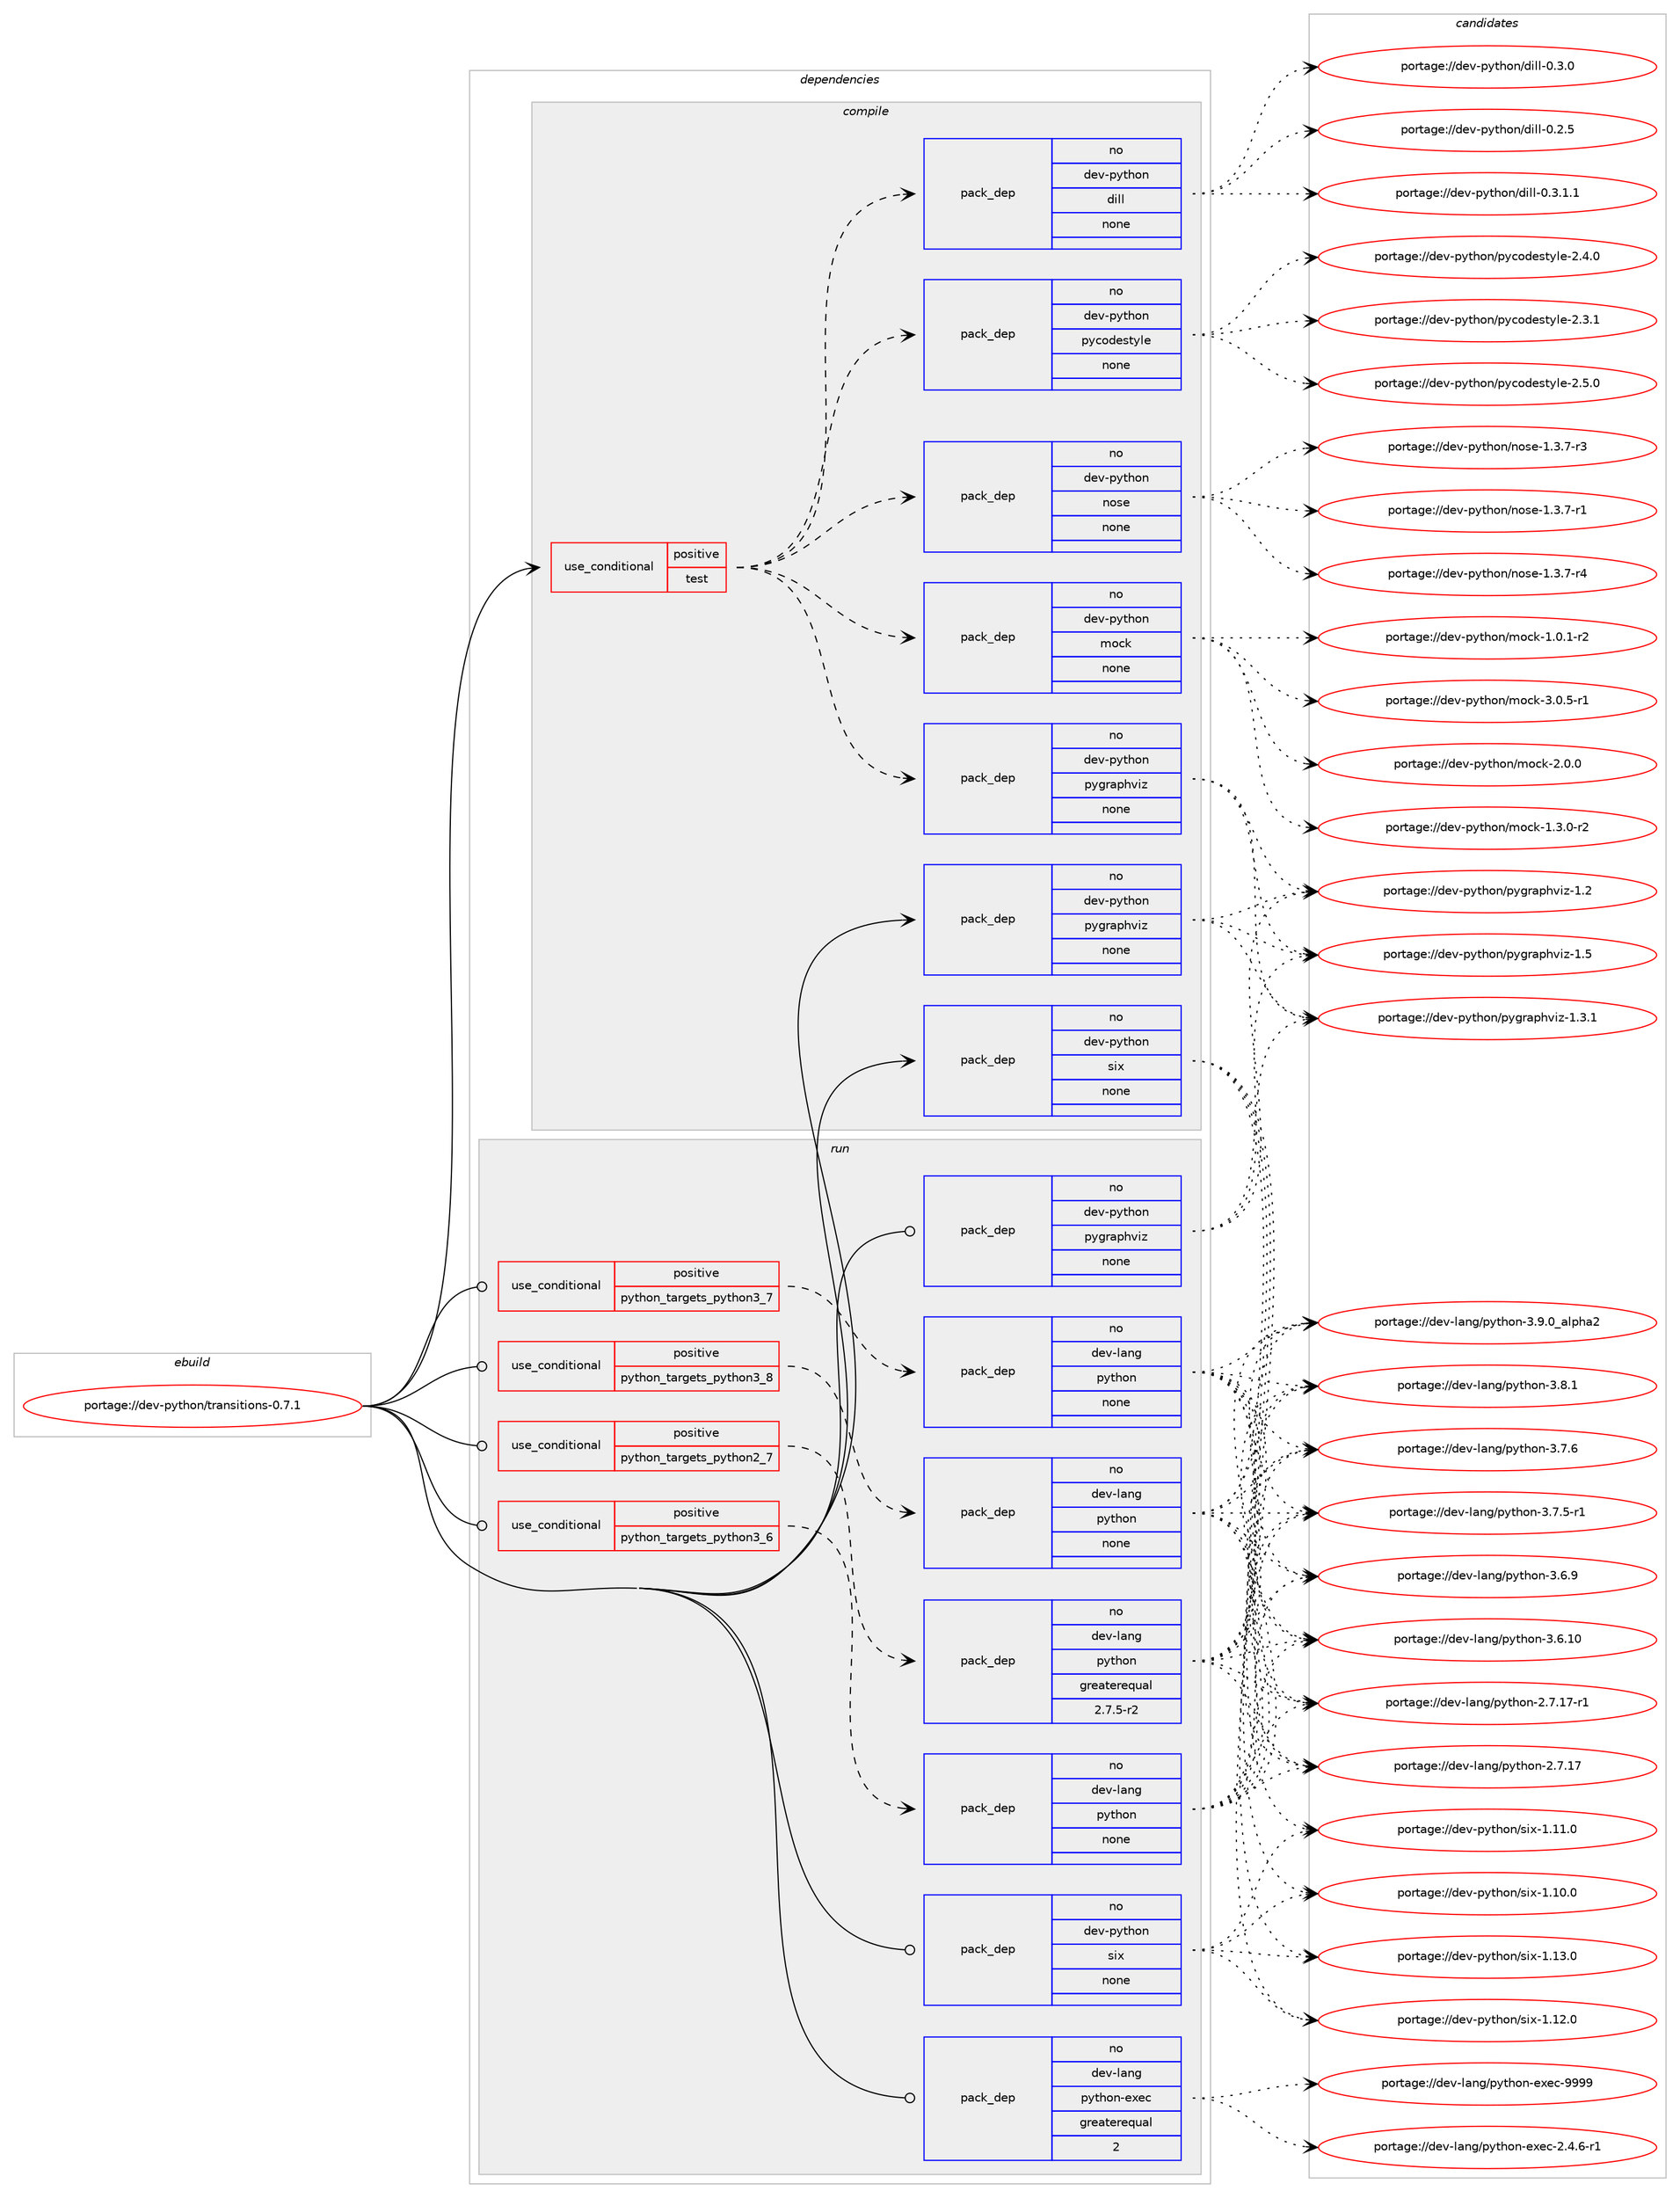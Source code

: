 digraph prolog {

# *************
# Graph options
# *************

newrank=true;
concentrate=true;
compound=true;
graph [rankdir=LR,fontname=Helvetica,fontsize=10,ranksep=1.5];#, ranksep=2.5, nodesep=0.2];
edge  [arrowhead=vee];
node  [fontname=Helvetica,fontsize=10];

# **********
# The ebuild
# **********

subgraph cluster_leftcol {
color=gray;
label=<<i>ebuild</i>>;
id [label="portage://dev-python/transitions-0.7.1", color=red, width=4, href="../dev-python/transitions-0.7.1.svg"];
}

# ****************
# The dependencies
# ****************

subgraph cluster_midcol {
color=gray;
label=<<i>dependencies</i>>;
subgraph cluster_compile {
fillcolor="#eeeeee";
style=filled;
label=<<i>compile</i>>;
subgraph cond104569 {
dependency421293 [label=<<TABLE BORDER="0" CELLBORDER="1" CELLSPACING="0" CELLPADDING="4"><TR><TD ROWSPAN="3" CELLPADDING="10">use_conditional</TD></TR><TR><TD>positive</TD></TR><TR><TD>test</TD></TR></TABLE>>, shape=none, color=red];
subgraph pack311827 {
dependency421294 [label=<<TABLE BORDER="0" CELLBORDER="1" CELLSPACING="0" CELLPADDING="4" WIDTH="220"><TR><TD ROWSPAN="6" CELLPADDING="30">pack_dep</TD></TR><TR><TD WIDTH="110">no</TD></TR><TR><TD>dev-python</TD></TR><TR><TD>dill</TD></TR><TR><TD>none</TD></TR><TR><TD></TD></TR></TABLE>>, shape=none, color=blue];
}
dependency421293:e -> dependency421294:w [weight=20,style="dashed",arrowhead="vee"];
subgraph pack311828 {
dependency421295 [label=<<TABLE BORDER="0" CELLBORDER="1" CELLSPACING="0" CELLPADDING="4" WIDTH="220"><TR><TD ROWSPAN="6" CELLPADDING="30">pack_dep</TD></TR><TR><TD WIDTH="110">no</TD></TR><TR><TD>dev-python</TD></TR><TR><TD>mock</TD></TR><TR><TD>none</TD></TR><TR><TD></TD></TR></TABLE>>, shape=none, color=blue];
}
dependency421293:e -> dependency421295:w [weight=20,style="dashed",arrowhead="vee"];
subgraph pack311829 {
dependency421296 [label=<<TABLE BORDER="0" CELLBORDER="1" CELLSPACING="0" CELLPADDING="4" WIDTH="220"><TR><TD ROWSPAN="6" CELLPADDING="30">pack_dep</TD></TR><TR><TD WIDTH="110">no</TD></TR><TR><TD>dev-python</TD></TR><TR><TD>nose</TD></TR><TR><TD>none</TD></TR><TR><TD></TD></TR></TABLE>>, shape=none, color=blue];
}
dependency421293:e -> dependency421296:w [weight=20,style="dashed",arrowhead="vee"];
subgraph pack311830 {
dependency421297 [label=<<TABLE BORDER="0" CELLBORDER="1" CELLSPACING="0" CELLPADDING="4" WIDTH="220"><TR><TD ROWSPAN="6" CELLPADDING="30">pack_dep</TD></TR><TR><TD WIDTH="110">no</TD></TR><TR><TD>dev-python</TD></TR><TR><TD>pycodestyle</TD></TR><TR><TD>none</TD></TR><TR><TD></TD></TR></TABLE>>, shape=none, color=blue];
}
dependency421293:e -> dependency421297:w [weight=20,style="dashed",arrowhead="vee"];
subgraph pack311831 {
dependency421298 [label=<<TABLE BORDER="0" CELLBORDER="1" CELLSPACING="0" CELLPADDING="4" WIDTH="220"><TR><TD ROWSPAN="6" CELLPADDING="30">pack_dep</TD></TR><TR><TD WIDTH="110">no</TD></TR><TR><TD>dev-python</TD></TR><TR><TD>pygraphviz</TD></TR><TR><TD>none</TD></TR><TR><TD></TD></TR></TABLE>>, shape=none, color=blue];
}
dependency421293:e -> dependency421298:w [weight=20,style="dashed",arrowhead="vee"];
}
id:e -> dependency421293:w [weight=20,style="solid",arrowhead="vee"];
subgraph pack311832 {
dependency421299 [label=<<TABLE BORDER="0" CELLBORDER="1" CELLSPACING="0" CELLPADDING="4" WIDTH="220"><TR><TD ROWSPAN="6" CELLPADDING="30">pack_dep</TD></TR><TR><TD WIDTH="110">no</TD></TR><TR><TD>dev-python</TD></TR><TR><TD>pygraphviz</TD></TR><TR><TD>none</TD></TR><TR><TD></TD></TR></TABLE>>, shape=none, color=blue];
}
id:e -> dependency421299:w [weight=20,style="solid",arrowhead="vee"];
subgraph pack311833 {
dependency421300 [label=<<TABLE BORDER="0" CELLBORDER="1" CELLSPACING="0" CELLPADDING="4" WIDTH="220"><TR><TD ROWSPAN="6" CELLPADDING="30">pack_dep</TD></TR><TR><TD WIDTH="110">no</TD></TR><TR><TD>dev-python</TD></TR><TR><TD>six</TD></TR><TR><TD>none</TD></TR><TR><TD></TD></TR></TABLE>>, shape=none, color=blue];
}
id:e -> dependency421300:w [weight=20,style="solid",arrowhead="vee"];
}
subgraph cluster_compileandrun {
fillcolor="#eeeeee";
style=filled;
label=<<i>compile and run</i>>;
}
subgraph cluster_run {
fillcolor="#eeeeee";
style=filled;
label=<<i>run</i>>;
subgraph cond104570 {
dependency421301 [label=<<TABLE BORDER="0" CELLBORDER="1" CELLSPACING="0" CELLPADDING="4"><TR><TD ROWSPAN="3" CELLPADDING="10">use_conditional</TD></TR><TR><TD>positive</TD></TR><TR><TD>python_targets_python2_7</TD></TR></TABLE>>, shape=none, color=red];
subgraph pack311834 {
dependency421302 [label=<<TABLE BORDER="0" CELLBORDER="1" CELLSPACING="0" CELLPADDING="4" WIDTH="220"><TR><TD ROWSPAN="6" CELLPADDING="30">pack_dep</TD></TR><TR><TD WIDTH="110">no</TD></TR><TR><TD>dev-lang</TD></TR><TR><TD>python</TD></TR><TR><TD>greaterequal</TD></TR><TR><TD>2.7.5-r2</TD></TR></TABLE>>, shape=none, color=blue];
}
dependency421301:e -> dependency421302:w [weight=20,style="dashed",arrowhead="vee"];
}
id:e -> dependency421301:w [weight=20,style="solid",arrowhead="odot"];
subgraph cond104571 {
dependency421303 [label=<<TABLE BORDER="0" CELLBORDER="1" CELLSPACING="0" CELLPADDING="4"><TR><TD ROWSPAN="3" CELLPADDING="10">use_conditional</TD></TR><TR><TD>positive</TD></TR><TR><TD>python_targets_python3_6</TD></TR></TABLE>>, shape=none, color=red];
subgraph pack311835 {
dependency421304 [label=<<TABLE BORDER="0" CELLBORDER="1" CELLSPACING="0" CELLPADDING="4" WIDTH="220"><TR><TD ROWSPAN="6" CELLPADDING="30">pack_dep</TD></TR><TR><TD WIDTH="110">no</TD></TR><TR><TD>dev-lang</TD></TR><TR><TD>python</TD></TR><TR><TD>none</TD></TR><TR><TD></TD></TR></TABLE>>, shape=none, color=blue];
}
dependency421303:e -> dependency421304:w [weight=20,style="dashed",arrowhead="vee"];
}
id:e -> dependency421303:w [weight=20,style="solid",arrowhead="odot"];
subgraph cond104572 {
dependency421305 [label=<<TABLE BORDER="0" CELLBORDER="1" CELLSPACING="0" CELLPADDING="4"><TR><TD ROWSPAN="3" CELLPADDING="10">use_conditional</TD></TR><TR><TD>positive</TD></TR><TR><TD>python_targets_python3_7</TD></TR></TABLE>>, shape=none, color=red];
subgraph pack311836 {
dependency421306 [label=<<TABLE BORDER="0" CELLBORDER="1" CELLSPACING="0" CELLPADDING="4" WIDTH="220"><TR><TD ROWSPAN="6" CELLPADDING="30">pack_dep</TD></TR><TR><TD WIDTH="110">no</TD></TR><TR><TD>dev-lang</TD></TR><TR><TD>python</TD></TR><TR><TD>none</TD></TR><TR><TD></TD></TR></TABLE>>, shape=none, color=blue];
}
dependency421305:e -> dependency421306:w [weight=20,style="dashed",arrowhead="vee"];
}
id:e -> dependency421305:w [weight=20,style="solid",arrowhead="odot"];
subgraph cond104573 {
dependency421307 [label=<<TABLE BORDER="0" CELLBORDER="1" CELLSPACING="0" CELLPADDING="4"><TR><TD ROWSPAN="3" CELLPADDING="10">use_conditional</TD></TR><TR><TD>positive</TD></TR><TR><TD>python_targets_python3_8</TD></TR></TABLE>>, shape=none, color=red];
subgraph pack311837 {
dependency421308 [label=<<TABLE BORDER="0" CELLBORDER="1" CELLSPACING="0" CELLPADDING="4" WIDTH="220"><TR><TD ROWSPAN="6" CELLPADDING="30">pack_dep</TD></TR><TR><TD WIDTH="110">no</TD></TR><TR><TD>dev-lang</TD></TR><TR><TD>python</TD></TR><TR><TD>none</TD></TR><TR><TD></TD></TR></TABLE>>, shape=none, color=blue];
}
dependency421307:e -> dependency421308:w [weight=20,style="dashed",arrowhead="vee"];
}
id:e -> dependency421307:w [weight=20,style="solid",arrowhead="odot"];
subgraph pack311838 {
dependency421309 [label=<<TABLE BORDER="0" CELLBORDER="1" CELLSPACING="0" CELLPADDING="4" WIDTH="220"><TR><TD ROWSPAN="6" CELLPADDING="30">pack_dep</TD></TR><TR><TD WIDTH="110">no</TD></TR><TR><TD>dev-lang</TD></TR><TR><TD>python-exec</TD></TR><TR><TD>greaterequal</TD></TR><TR><TD>2</TD></TR></TABLE>>, shape=none, color=blue];
}
id:e -> dependency421309:w [weight=20,style="solid",arrowhead="odot"];
subgraph pack311839 {
dependency421310 [label=<<TABLE BORDER="0" CELLBORDER="1" CELLSPACING="0" CELLPADDING="4" WIDTH="220"><TR><TD ROWSPAN="6" CELLPADDING="30">pack_dep</TD></TR><TR><TD WIDTH="110">no</TD></TR><TR><TD>dev-python</TD></TR><TR><TD>pygraphviz</TD></TR><TR><TD>none</TD></TR><TR><TD></TD></TR></TABLE>>, shape=none, color=blue];
}
id:e -> dependency421310:w [weight=20,style="solid",arrowhead="odot"];
subgraph pack311840 {
dependency421311 [label=<<TABLE BORDER="0" CELLBORDER="1" CELLSPACING="0" CELLPADDING="4" WIDTH="220"><TR><TD ROWSPAN="6" CELLPADDING="30">pack_dep</TD></TR><TR><TD WIDTH="110">no</TD></TR><TR><TD>dev-python</TD></TR><TR><TD>six</TD></TR><TR><TD>none</TD></TR><TR><TD></TD></TR></TABLE>>, shape=none, color=blue];
}
id:e -> dependency421311:w [weight=20,style="solid",arrowhead="odot"];
}
}

# **************
# The candidates
# **************

subgraph cluster_choices {
rank=same;
color=gray;
label=<<i>candidates</i>>;

subgraph choice311827 {
color=black;
nodesep=1;
choice10010111845112121116104111110471001051081084548465146494649 [label="portage://dev-python/dill-0.3.1.1", color=red, width=4,href="../dev-python/dill-0.3.1.1.svg"];
choice1001011184511212111610411111047100105108108454846514648 [label="portage://dev-python/dill-0.3.0", color=red, width=4,href="../dev-python/dill-0.3.0.svg"];
choice1001011184511212111610411111047100105108108454846504653 [label="portage://dev-python/dill-0.2.5", color=red, width=4,href="../dev-python/dill-0.2.5.svg"];
dependency421294:e -> choice10010111845112121116104111110471001051081084548465146494649:w [style=dotted,weight="100"];
dependency421294:e -> choice1001011184511212111610411111047100105108108454846514648:w [style=dotted,weight="100"];
dependency421294:e -> choice1001011184511212111610411111047100105108108454846504653:w [style=dotted,weight="100"];
}
subgraph choice311828 {
color=black;
nodesep=1;
choice1001011184511212111610411111047109111991074551464846534511449 [label="portage://dev-python/mock-3.0.5-r1", color=red, width=4,href="../dev-python/mock-3.0.5-r1.svg"];
choice100101118451121211161041111104710911199107455046484648 [label="portage://dev-python/mock-2.0.0", color=red, width=4,href="../dev-python/mock-2.0.0.svg"];
choice1001011184511212111610411111047109111991074549465146484511450 [label="portage://dev-python/mock-1.3.0-r2", color=red, width=4,href="../dev-python/mock-1.3.0-r2.svg"];
choice1001011184511212111610411111047109111991074549464846494511450 [label="portage://dev-python/mock-1.0.1-r2", color=red, width=4,href="../dev-python/mock-1.0.1-r2.svg"];
dependency421295:e -> choice1001011184511212111610411111047109111991074551464846534511449:w [style=dotted,weight="100"];
dependency421295:e -> choice100101118451121211161041111104710911199107455046484648:w [style=dotted,weight="100"];
dependency421295:e -> choice1001011184511212111610411111047109111991074549465146484511450:w [style=dotted,weight="100"];
dependency421295:e -> choice1001011184511212111610411111047109111991074549464846494511450:w [style=dotted,weight="100"];
}
subgraph choice311829 {
color=black;
nodesep=1;
choice10010111845112121116104111110471101111151014549465146554511452 [label="portage://dev-python/nose-1.3.7-r4", color=red, width=4,href="../dev-python/nose-1.3.7-r4.svg"];
choice10010111845112121116104111110471101111151014549465146554511451 [label="portage://dev-python/nose-1.3.7-r3", color=red, width=4,href="../dev-python/nose-1.3.7-r3.svg"];
choice10010111845112121116104111110471101111151014549465146554511449 [label="portage://dev-python/nose-1.3.7-r1", color=red, width=4,href="../dev-python/nose-1.3.7-r1.svg"];
dependency421296:e -> choice10010111845112121116104111110471101111151014549465146554511452:w [style=dotted,weight="100"];
dependency421296:e -> choice10010111845112121116104111110471101111151014549465146554511451:w [style=dotted,weight="100"];
dependency421296:e -> choice10010111845112121116104111110471101111151014549465146554511449:w [style=dotted,weight="100"];
}
subgraph choice311830 {
color=black;
nodesep=1;
choice100101118451121211161041111104711212199111100101115116121108101455046534648 [label="portage://dev-python/pycodestyle-2.5.0", color=red, width=4,href="../dev-python/pycodestyle-2.5.0.svg"];
choice100101118451121211161041111104711212199111100101115116121108101455046524648 [label="portage://dev-python/pycodestyle-2.4.0", color=red, width=4,href="../dev-python/pycodestyle-2.4.0.svg"];
choice100101118451121211161041111104711212199111100101115116121108101455046514649 [label="portage://dev-python/pycodestyle-2.3.1", color=red, width=4,href="../dev-python/pycodestyle-2.3.1.svg"];
dependency421297:e -> choice100101118451121211161041111104711212199111100101115116121108101455046534648:w [style=dotted,weight="100"];
dependency421297:e -> choice100101118451121211161041111104711212199111100101115116121108101455046524648:w [style=dotted,weight="100"];
dependency421297:e -> choice100101118451121211161041111104711212199111100101115116121108101455046514649:w [style=dotted,weight="100"];
}
subgraph choice311831 {
color=black;
nodesep=1;
choice10010111845112121116104111110471121211031149711210411810512245494653 [label="portage://dev-python/pygraphviz-1.5", color=red, width=4,href="../dev-python/pygraphviz-1.5.svg"];
choice100101118451121211161041111104711212110311497112104118105122454946514649 [label="portage://dev-python/pygraphviz-1.3.1", color=red, width=4,href="../dev-python/pygraphviz-1.3.1.svg"];
choice10010111845112121116104111110471121211031149711210411810512245494650 [label="portage://dev-python/pygraphviz-1.2", color=red, width=4,href="../dev-python/pygraphviz-1.2.svg"];
dependency421298:e -> choice10010111845112121116104111110471121211031149711210411810512245494653:w [style=dotted,weight="100"];
dependency421298:e -> choice100101118451121211161041111104711212110311497112104118105122454946514649:w [style=dotted,weight="100"];
dependency421298:e -> choice10010111845112121116104111110471121211031149711210411810512245494650:w [style=dotted,weight="100"];
}
subgraph choice311832 {
color=black;
nodesep=1;
choice10010111845112121116104111110471121211031149711210411810512245494653 [label="portage://dev-python/pygraphviz-1.5", color=red, width=4,href="../dev-python/pygraphviz-1.5.svg"];
choice100101118451121211161041111104711212110311497112104118105122454946514649 [label="portage://dev-python/pygraphviz-1.3.1", color=red, width=4,href="../dev-python/pygraphviz-1.3.1.svg"];
choice10010111845112121116104111110471121211031149711210411810512245494650 [label="portage://dev-python/pygraphviz-1.2", color=red, width=4,href="../dev-python/pygraphviz-1.2.svg"];
dependency421299:e -> choice10010111845112121116104111110471121211031149711210411810512245494653:w [style=dotted,weight="100"];
dependency421299:e -> choice100101118451121211161041111104711212110311497112104118105122454946514649:w [style=dotted,weight="100"];
dependency421299:e -> choice10010111845112121116104111110471121211031149711210411810512245494650:w [style=dotted,weight="100"];
}
subgraph choice311833 {
color=black;
nodesep=1;
choice100101118451121211161041111104711510512045494649514648 [label="portage://dev-python/six-1.13.0", color=red, width=4,href="../dev-python/six-1.13.0.svg"];
choice100101118451121211161041111104711510512045494649504648 [label="portage://dev-python/six-1.12.0", color=red, width=4,href="../dev-python/six-1.12.0.svg"];
choice100101118451121211161041111104711510512045494649494648 [label="portage://dev-python/six-1.11.0", color=red, width=4,href="../dev-python/six-1.11.0.svg"];
choice100101118451121211161041111104711510512045494649484648 [label="portage://dev-python/six-1.10.0", color=red, width=4,href="../dev-python/six-1.10.0.svg"];
dependency421300:e -> choice100101118451121211161041111104711510512045494649514648:w [style=dotted,weight="100"];
dependency421300:e -> choice100101118451121211161041111104711510512045494649504648:w [style=dotted,weight="100"];
dependency421300:e -> choice100101118451121211161041111104711510512045494649494648:w [style=dotted,weight="100"];
dependency421300:e -> choice100101118451121211161041111104711510512045494649484648:w [style=dotted,weight="100"];
}
subgraph choice311834 {
color=black;
nodesep=1;
choice10010111845108971101034711212111610411111045514657464895971081121049750 [label="portage://dev-lang/python-3.9.0_alpha2", color=red, width=4,href="../dev-lang/python-3.9.0_alpha2.svg"];
choice100101118451089711010347112121116104111110455146564649 [label="portage://dev-lang/python-3.8.1", color=red, width=4,href="../dev-lang/python-3.8.1.svg"];
choice100101118451089711010347112121116104111110455146554654 [label="portage://dev-lang/python-3.7.6", color=red, width=4,href="../dev-lang/python-3.7.6.svg"];
choice1001011184510897110103471121211161041111104551465546534511449 [label="portage://dev-lang/python-3.7.5-r1", color=red, width=4,href="../dev-lang/python-3.7.5-r1.svg"];
choice100101118451089711010347112121116104111110455146544657 [label="portage://dev-lang/python-3.6.9", color=red, width=4,href="../dev-lang/python-3.6.9.svg"];
choice10010111845108971101034711212111610411111045514654464948 [label="portage://dev-lang/python-3.6.10", color=red, width=4,href="../dev-lang/python-3.6.10.svg"];
choice100101118451089711010347112121116104111110455046554649554511449 [label="portage://dev-lang/python-2.7.17-r1", color=red, width=4,href="../dev-lang/python-2.7.17-r1.svg"];
choice10010111845108971101034711212111610411111045504655464955 [label="portage://dev-lang/python-2.7.17", color=red, width=4,href="../dev-lang/python-2.7.17.svg"];
dependency421302:e -> choice10010111845108971101034711212111610411111045514657464895971081121049750:w [style=dotted,weight="100"];
dependency421302:e -> choice100101118451089711010347112121116104111110455146564649:w [style=dotted,weight="100"];
dependency421302:e -> choice100101118451089711010347112121116104111110455146554654:w [style=dotted,weight="100"];
dependency421302:e -> choice1001011184510897110103471121211161041111104551465546534511449:w [style=dotted,weight="100"];
dependency421302:e -> choice100101118451089711010347112121116104111110455146544657:w [style=dotted,weight="100"];
dependency421302:e -> choice10010111845108971101034711212111610411111045514654464948:w [style=dotted,weight="100"];
dependency421302:e -> choice100101118451089711010347112121116104111110455046554649554511449:w [style=dotted,weight="100"];
dependency421302:e -> choice10010111845108971101034711212111610411111045504655464955:w [style=dotted,weight="100"];
}
subgraph choice311835 {
color=black;
nodesep=1;
choice10010111845108971101034711212111610411111045514657464895971081121049750 [label="portage://dev-lang/python-3.9.0_alpha2", color=red, width=4,href="../dev-lang/python-3.9.0_alpha2.svg"];
choice100101118451089711010347112121116104111110455146564649 [label="portage://dev-lang/python-3.8.1", color=red, width=4,href="../dev-lang/python-3.8.1.svg"];
choice100101118451089711010347112121116104111110455146554654 [label="portage://dev-lang/python-3.7.6", color=red, width=4,href="../dev-lang/python-3.7.6.svg"];
choice1001011184510897110103471121211161041111104551465546534511449 [label="portage://dev-lang/python-3.7.5-r1", color=red, width=4,href="../dev-lang/python-3.7.5-r1.svg"];
choice100101118451089711010347112121116104111110455146544657 [label="portage://dev-lang/python-3.6.9", color=red, width=4,href="../dev-lang/python-3.6.9.svg"];
choice10010111845108971101034711212111610411111045514654464948 [label="portage://dev-lang/python-3.6.10", color=red, width=4,href="../dev-lang/python-3.6.10.svg"];
choice100101118451089711010347112121116104111110455046554649554511449 [label="portage://dev-lang/python-2.7.17-r1", color=red, width=4,href="../dev-lang/python-2.7.17-r1.svg"];
choice10010111845108971101034711212111610411111045504655464955 [label="portage://dev-lang/python-2.7.17", color=red, width=4,href="../dev-lang/python-2.7.17.svg"];
dependency421304:e -> choice10010111845108971101034711212111610411111045514657464895971081121049750:w [style=dotted,weight="100"];
dependency421304:e -> choice100101118451089711010347112121116104111110455146564649:w [style=dotted,weight="100"];
dependency421304:e -> choice100101118451089711010347112121116104111110455146554654:w [style=dotted,weight="100"];
dependency421304:e -> choice1001011184510897110103471121211161041111104551465546534511449:w [style=dotted,weight="100"];
dependency421304:e -> choice100101118451089711010347112121116104111110455146544657:w [style=dotted,weight="100"];
dependency421304:e -> choice10010111845108971101034711212111610411111045514654464948:w [style=dotted,weight="100"];
dependency421304:e -> choice100101118451089711010347112121116104111110455046554649554511449:w [style=dotted,weight="100"];
dependency421304:e -> choice10010111845108971101034711212111610411111045504655464955:w [style=dotted,weight="100"];
}
subgraph choice311836 {
color=black;
nodesep=1;
choice10010111845108971101034711212111610411111045514657464895971081121049750 [label="portage://dev-lang/python-3.9.0_alpha2", color=red, width=4,href="../dev-lang/python-3.9.0_alpha2.svg"];
choice100101118451089711010347112121116104111110455146564649 [label="portage://dev-lang/python-3.8.1", color=red, width=4,href="../dev-lang/python-3.8.1.svg"];
choice100101118451089711010347112121116104111110455146554654 [label="portage://dev-lang/python-3.7.6", color=red, width=4,href="../dev-lang/python-3.7.6.svg"];
choice1001011184510897110103471121211161041111104551465546534511449 [label="portage://dev-lang/python-3.7.5-r1", color=red, width=4,href="../dev-lang/python-3.7.5-r1.svg"];
choice100101118451089711010347112121116104111110455146544657 [label="portage://dev-lang/python-3.6.9", color=red, width=4,href="../dev-lang/python-3.6.9.svg"];
choice10010111845108971101034711212111610411111045514654464948 [label="portage://dev-lang/python-3.6.10", color=red, width=4,href="../dev-lang/python-3.6.10.svg"];
choice100101118451089711010347112121116104111110455046554649554511449 [label="portage://dev-lang/python-2.7.17-r1", color=red, width=4,href="../dev-lang/python-2.7.17-r1.svg"];
choice10010111845108971101034711212111610411111045504655464955 [label="portage://dev-lang/python-2.7.17", color=red, width=4,href="../dev-lang/python-2.7.17.svg"];
dependency421306:e -> choice10010111845108971101034711212111610411111045514657464895971081121049750:w [style=dotted,weight="100"];
dependency421306:e -> choice100101118451089711010347112121116104111110455146564649:w [style=dotted,weight="100"];
dependency421306:e -> choice100101118451089711010347112121116104111110455146554654:w [style=dotted,weight="100"];
dependency421306:e -> choice1001011184510897110103471121211161041111104551465546534511449:w [style=dotted,weight="100"];
dependency421306:e -> choice100101118451089711010347112121116104111110455146544657:w [style=dotted,weight="100"];
dependency421306:e -> choice10010111845108971101034711212111610411111045514654464948:w [style=dotted,weight="100"];
dependency421306:e -> choice100101118451089711010347112121116104111110455046554649554511449:w [style=dotted,weight="100"];
dependency421306:e -> choice10010111845108971101034711212111610411111045504655464955:w [style=dotted,weight="100"];
}
subgraph choice311837 {
color=black;
nodesep=1;
choice10010111845108971101034711212111610411111045514657464895971081121049750 [label="portage://dev-lang/python-3.9.0_alpha2", color=red, width=4,href="../dev-lang/python-3.9.0_alpha2.svg"];
choice100101118451089711010347112121116104111110455146564649 [label="portage://dev-lang/python-3.8.1", color=red, width=4,href="../dev-lang/python-3.8.1.svg"];
choice100101118451089711010347112121116104111110455146554654 [label="portage://dev-lang/python-3.7.6", color=red, width=4,href="../dev-lang/python-3.7.6.svg"];
choice1001011184510897110103471121211161041111104551465546534511449 [label="portage://dev-lang/python-3.7.5-r1", color=red, width=4,href="../dev-lang/python-3.7.5-r1.svg"];
choice100101118451089711010347112121116104111110455146544657 [label="portage://dev-lang/python-3.6.9", color=red, width=4,href="../dev-lang/python-3.6.9.svg"];
choice10010111845108971101034711212111610411111045514654464948 [label="portage://dev-lang/python-3.6.10", color=red, width=4,href="../dev-lang/python-3.6.10.svg"];
choice100101118451089711010347112121116104111110455046554649554511449 [label="portage://dev-lang/python-2.7.17-r1", color=red, width=4,href="../dev-lang/python-2.7.17-r1.svg"];
choice10010111845108971101034711212111610411111045504655464955 [label="portage://dev-lang/python-2.7.17", color=red, width=4,href="../dev-lang/python-2.7.17.svg"];
dependency421308:e -> choice10010111845108971101034711212111610411111045514657464895971081121049750:w [style=dotted,weight="100"];
dependency421308:e -> choice100101118451089711010347112121116104111110455146564649:w [style=dotted,weight="100"];
dependency421308:e -> choice100101118451089711010347112121116104111110455146554654:w [style=dotted,weight="100"];
dependency421308:e -> choice1001011184510897110103471121211161041111104551465546534511449:w [style=dotted,weight="100"];
dependency421308:e -> choice100101118451089711010347112121116104111110455146544657:w [style=dotted,weight="100"];
dependency421308:e -> choice10010111845108971101034711212111610411111045514654464948:w [style=dotted,weight="100"];
dependency421308:e -> choice100101118451089711010347112121116104111110455046554649554511449:w [style=dotted,weight="100"];
dependency421308:e -> choice10010111845108971101034711212111610411111045504655464955:w [style=dotted,weight="100"];
}
subgraph choice311838 {
color=black;
nodesep=1;
choice10010111845108971101034711212111610411111045101120101994557575757 [label="portage://dev-lang/python-exec-9999", color=red, width=4,href="../dev-lang/python-exec-9999.svg"];
choice10010111845108971101034711212111610411111045101120101994550465246544511449 [label="portage://dev-lang/python-exec-2.4.6-r1", color=red, width=4,href="../dev-lang/python-exec-2.4.6-r1.svg"];
dependency421309:e -> choice10010111845108971101034711212111610411111045101120101994557575757:w [style=dotted,weight="100"];
dependency421309:e -> choice10010111845108971101034711212111610411111045101120101994550465246544511449:w [style=dotted,weight="100"];
}
subgraph choice311839 {
color=black;
nodesep=1;
choice10010111845112121116104111110471121211031149711210411810512245494653 [label="portage://dev-python/pygraphviz-1.5", color=red, width=4,href="../dev-python/pygraphviz-1.5.svg"];
choice100101118451121211161041111104711212110311497112104118105122454946514649 [label="portage://dev-python/pygraphviz-1.3.1", color=red, width=4,href="../dev-python/pygraphviz-1.3.1.svg"];
choice10010111845112121116104111110471121211031149711210411810512245494650 [label="portage://dev-python/pygraphviz-1.2", color=red, width=4,href="../dev-python/pygraphviz-1.2.svg"];
dependency421310:e -> choice10010111845112121116104111110471121211031149711210411810512245494653:w [style=dotted,weight="100"];
dependency421310:e -> choice100101118451121211161041111104711212110311497112104118105122454946514649:w [style=dotted,weight="100"];
dependency421310:e -> choice10010111845112121116104111110471121211031149711210411810512245494650:w [style=dotted,weight="100"];
}
subgraph choice311840 {
color=black;
nodesep=1;
choice100101118451121211161041111104711510512045494649514648 [label="portage://dev-python/six-1.13.0", color=red, width=4,href="../dev-python/six-1.13.0.svg"];
choice100101118451121211161041111104711510512045494649504648 [label="portage://dev-python/six-1.12.0", color=red, width=4,href="../dev-python/six-1.12.0.svg"];
choice100101118451121211161041111104711510512045494649494648 [label="portage://dev-python/six-1.11.0", color=red, width=4,href="../dev-python/six-1.11.0.svg"];
choice100101118451121211161041111104711510512045494649484648 [label="portage://dev-python/six-1.10.0", color=red, width=4,href="../dev-python/six-1.10.0.svg"];
dependency421311:e -> choice100101118451121211161041111104711510512045494649514648:w [style=dotted,weight="100"];
dependency421311:e -> choice100101118451121211161041111104711510512045494649504648:w [style=dotted,weight="100"];
dependency421311:e -> choice100101118451121211161041111104711510512045494649494648:w [style=dotted,weight="100"];
dependency421311:e -> choice100101118451121211161041111104711510512045494649484648:w [style=dotted,weight="100"];
}
}

}
